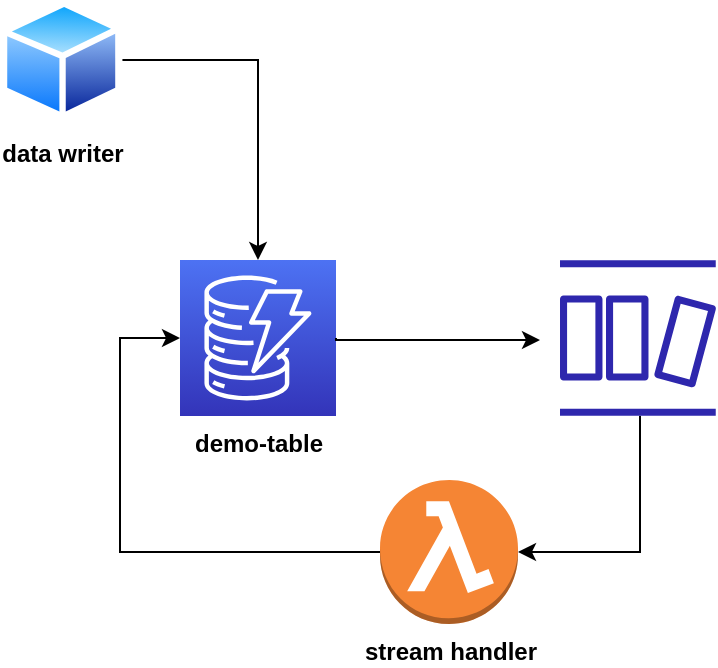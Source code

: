 <mxfile>
    <diagram id="4EKlvo-TWteYe4kE6jtq" name="Page-1">
        <mxGraphModel dx="602" dy="548" grid="1" gridSize="10" guides="1" tooltips="1" connect="1" arrows="1" fold="1" page="1" pageScale="1" pageWidth="827" pageHeight="1169" background="#ffffff" math="0" shadow="0">
            <root>
                <mxCell id="0"/>
                <mxCell id="1" parent="0"/>
                <mxCell id="60" style="edgeStyle=orthogonalEdgeStyle;rounded=0;orthogonalLoop=1;jettySize=auto;html=1;startArrow=none;startFill=0;strokeColor=#000000;entryX=1;entryY=0.5;entryDx=0;entryDy=0;entryPerimeter=0;" parent="1" source="104" target="48" edge="1">
                    <mxGeometry relative="1" as="geometry">
                        <mxPoint x="520" y="520" as="targetPoint"/>
                        <Array as="points">
                            <mxPoint x="390" y="366"/>
                        </Array>
                        <mxPoint x="427" y="310" as="sourcePoint"/>
                    </mxGeometry>
                </mxCell>
                <mxCell id="48" value="&lt;font color=&quot;#000000&quot;&gt;&lt;b&gt;stream handler&lt;/b&gt;&lt;/font&gt;" style="outlineConnect=0;dashed=0;verticalLabelPosition=bottom;verticalAlign=top;align=center;html=1;shape=mxgraph.aws3.lambda_function;fillColor=#F58534;gradientColor=none;" parent="1" vertex="1">
                    <mxGeometry x="260" y="330" width="69" height="72" as="geometry"/>
                </mxCell>
                <mxCell id="83" value="&lt;font color=&quot;#000000&quot;&gt;&lt;b&gt;demo-table&lt;/b&gt;&lt;br&gt;&lt;/font&gt;" style="points=[[0,0,0],[0.25,0,0],[0.5,0,0],[0.75,0,0],[1,0,0],[0,1,0],[0.25,1,0],[0.5,1,0],[0.75,1,0],[1,1,0],[0,0.25,0],[0,0.5,0],[0,0.75,0],[1,0.25,0],[1,0.5,0],[1,0.75,0]];outlineConnect=0;fontColor=#232F3E;gradientColor=#4D72F3;gradientDirection=north;fillColor=#3334B9;strokeColor=#ffffff;dashed=0;verticalLabelPosition=bottom;verticalAlign=top;align=center;html=1;fontSize=12;fontStyle=0;aspect=fixed;shape=mxgraph.aws4.resourceIcon;resIcon=mxgraph.aws4.dynamodb;" parent="1" vertex="1">
                    <mxGeometry x="160" y="220" width="78" height="78" as="geometry"/>
                </mxCell>
                <mxCell id="104" value="" style="sketch=0;outlineConnect=0;fontColor=#232F3E;gradientColor=none;fillColor=#2E27AD;strokeColor=none;dashed=0;verticalLabelPosition=bottom;verticalAlign=top;align=center;html=1;fontSize=12;fontStyle=0;aspect=fixed;pointerEvents=1;shape=mxgraph.aws4.dynamodb_stream;" parent="1" vertex="1">
                    <mxGeometry x="350" y="220" width="78" height="78" as="geometry"/>
                </mxCell>
                <mxCell id="106" style="edgeStyle=orthogonalEdgeStyle;rounded=0;orthogonalLoop=1;jettySize=auto;html=1;startArrow=none;startFill=0;strokeColor=#000000;exitX=1;exitY=0.5;exitDx=0;exitDy=0;exitPerimeter=0;" parent="1" source="83" edge="1">
                    <mxGeometry relative="1" as="geometry">
                        <mxPoint x="340" y="260" as="targetPoint"/>
                        <Array as="points">
                            <mxPoint x="238" y="260"/>
                        </Array>
                        <mxPoint x="183.33" y="543.5" as="sourcePoint"/>
                    </mxGeometry>
                </mxCell>
                <mxCell id="107" style="edgeStyle=orthogonalEdgeStyle;rounded=0;orthogonalLoop=1;jettySize=auto;html=1;startArrow=none;startFill=0;strokeColor=#000000;entryX=0;entryY=0.5;entryDx=0;entryDy=0;entryPerimeter=0;exitX=0;exitY=0.5;exitDx=0;exitDy=0;exitPerimeter=0;" parent="1" source="48" target="83" edge="1">
                    <mxGeometry relative="1" as="geometry">
                        <mxPoint x="201.25" y="518.06" as="targetPoint"/>
                        <Array as="points">
                            <mxPoint x="130" y="366"/>
                            <mxPoint x="130" y="259"/>
                        </Array>
                        <mxPoint x="229.25" y="429.995" as="sourcePoint"/>
                    </mxGeometry>
                </mxCell>
                <mxCell id="111" value="&lt;b&gt;&lt;font style=&quot;background-color: rgb(255, 255, 255);&quot; color=&quot;#000000&quot;&gt;data writer&lt;/font&gt;&lt;/b&gt;" style="aspect=fixed;perimeter=ellipsePerimeter;html=1;align=center;shadow=0;dashed=0;spacingTop=3;image;image=img/lib/active_directory/generic_node.svg;" vertex="1" parent="1">
                    <mxGeometry x="70" y="90" width="61.22" height="60" as="geometry"/>
                </mxCell>
                <mxCell id="113" style="edgeStyle=orthogonalEdgeStyle;rounded=0;orthogonalLoop=1;jettySize=auto;html=1;startArrow=none;startFill=0;strokeColor=#000000;exitX=1;exitY=0.5;exitDx=0;exitDy=0;entryX=0.5;entryY=0;entryDx=0;entryDy=0;entryPerimeter=0;" edge="1" parent="1" source="111" target="83">
                    <mxGeometry relative="1" as="geometry">
                        <mxPoint x="250" y="120.5" as="targetPoint"/>
                        <Array as="points"/>
                        <mxPoint x="148" y="119.5" as="sourcePoint"/>
                    </mxGeometry>
                </mxCell>
            </root>
        </mxGraphModel>
    </diagram>
</mxfile>